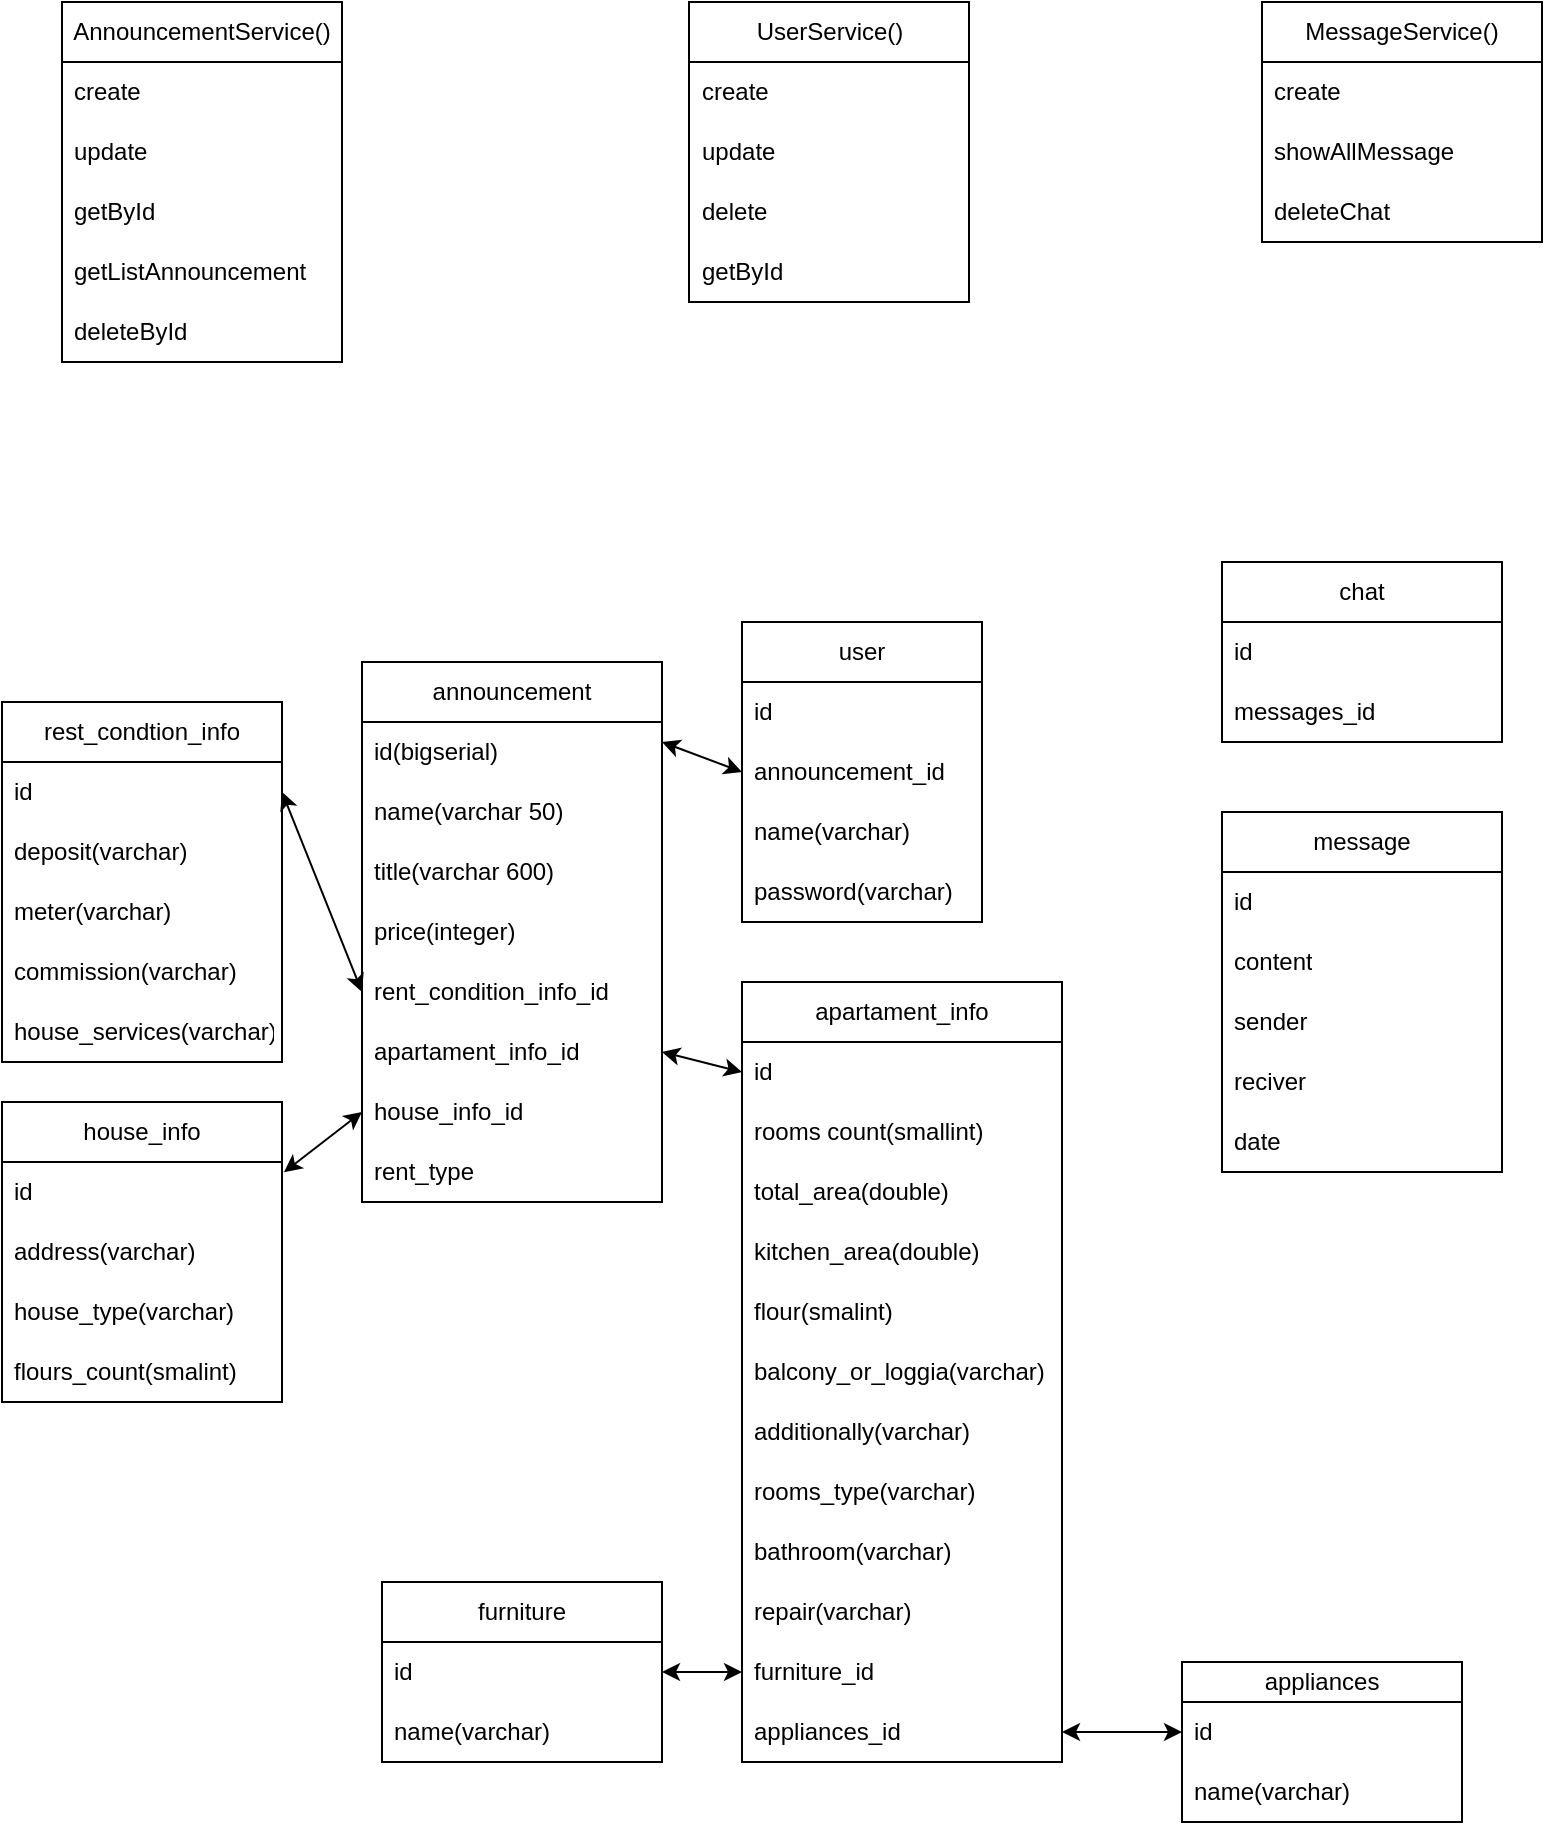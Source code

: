<mxfile version="24.0.2" type="google">
  <diagram name="Страница — 1" id="BuLp7s3kpKtdlx03Ll2p">
    <mxGraphModel grid="1" page="1" gridSize="10" guides="1" tooltips="1" connect="1" arrows="1" fold="1" pageScale="1" pageWidth="827" pageHeight="1169" math="0" shadow="0">
      <root>
        <mxCell id="0" />
        <mxCell id="1" parent="0" />
        <mxCell id="GFk7fKNFczfKAr-RkVTL-69" value="announcement" style="swimlane;fontStyle=0;childLayout=stackLayout;horizontal=1;startSize=30;horizontalStack=0;resizeParent=1;resizeParentMax=0;resizeLast=0;collapsible=1;marginBottom=0;whiteSpace=wrap;html=1;" vertex="1" parent="1">
          <mxGeometry x="180" y="-830" width="150" height="270" as="geometry" />
        </mxCell>
        <mxCell id="GFk7fKNFczfKAr-RkVTL-70" value="id(bigserial)" style="text;strokeColor=none;fillColor=none;align=left;verticalAlign=middle;spacingLeft=4;spacingRight=4;overflow=hidden;points=[[0,0.5],[1,0.5]];portConstraint=eastwest;rotatable=0;whiteSpace=wrap;html=1;" vertex="1" parent="GFk7fKNFczfKAr-RkVTL-69">
          <mxGeometry y="30" width="150" height="30" as="geometry" />
        </mxCell>
        <mxCell id="GFk7fKNFczfKAr-RkVTL-71" value="name(varchar 50)" style="text;strokeColor=none;fillColor=none;align=left;verticalAlign=middle;spacingLeft=4;spacingRight=4;overflow=hidden;points=[[0,0.5],[1,0.5]];portConstraint=eastwest;rotatable=0;whiteSpace=wrap;html=1;" vertex="1" parent="GFk7fKNFczfKAr-RkVTL-69">
          <mxGeometry y="60" width="150" height="30" as="geometry" />
        </mxCell>
        <mxCell id="GFk7fKNFczfKAr-RkVTL-72" value="title(varchar 600)" style="text;strokeColor=none;fillColor=none;align=left;verticalAlign=middle;spacingLeft=4;spacingRight=4;overflow=hidden;points=[[0,0.5],[1,0.5]];portConstraint=eastwest;rotatable=0;whiteSpace=wrap;html=1;" vertex="1" parent="GFk7fKNFczfKAr-RkVTL-69">
          <mxGeometry y="90" width="150" height="30" as="geometry" />
        </mxCell>
        <mxCell id="GFk7fKNFczfKAr-RkVTL-73" value="price(integer)" style="text;strokeColor=none;fillColor=none;align=left;verticalAlign=middle;spacingLeft=4;spacingRight=4;overflow=hidden;points=[[0,0.5],[1,0.5]];portConstraint=eastwest;rotatable=0;whiteSpace=wrap;html=1;" vertex="1" parent="GFk7fKNFczfKAr-RkVTL-69">
          <mxGeometry y="120" width="150" height="30" as="geometry" />
        </mxCell>
        <mxCell id="GFk7fKNFczfKAr-RkVTL-74" value="rent_condition_info_id" style="text;strokeColor=none;fillColor=none;align=left;verticalAlign=middle;spacingLeft=4;spacingRight=4;overflow=hidden;points=[[0,0.5],[1,0.5]];portConstraint=eastwest;rotatable=0;whiteSpace=wrap;html=1;" vertex="1" parent="GFk7fKNFczfKAr-RkVTL-69">
          <mxGeometry y="150" width="150" height="30" as="geometry" />
        </mxCell>
        <mxCell id="GFk7fKNFczfKAr-RkVTL-75" value="apartament_info_id" style="text;strokeColor=none;fillColor=none;align=left;verticalAlign=middle;spacingLeft=4;spacingRight=4;overflow=hidden;points=[[0,0.5],[1,0.5]];portConstraint=eastwest;rotatable=0;whiteSpace=wrap;html=1;" vertex="1" parent="GFk7fKNFczfKAr-RkVTL-69">
          <mxGeometry y="180" width="150" height="30" as="geometry" />
        </mxCell>
        <mxCell id="GFk7fKNFczfKAr-RkVTL-113" value="house_info_id" style="text;strokeColor=none;fillColor=none;align=left;verticalAlign=middle;spacingLeft=4;spacingRight=4;overflow=hidden;points=[[0,0.5],[1,0.5]];portConstraint=eastwest;rotatable=0;whiteSpace=wrap;html=1;" vertex="1" parent="GFk7fKNFczfKAr-RkVTL-69">
          <mxGeometry y="210" width="150" height="30" as="geometry" />
        </mxCell>
        <mxCell id="GFk7fKNFczfKAr-RkVTL-76" value="rent_type" style="text;strokeColor=none;fillColor=none;align=left;verticalAlign=middle;spacingLeft=4;spacingRight=4;overflow=hidden;points=[[0,0.5],[1,0.5]];portConstraint=eastwest;rotatable=0;whiteSpace=wrap;html=1;" vertex="1" parent="GFk7fKNFczfKAr-RkVTL-69">
          <mxGeometry y="240" width="150" height="30" as="geometry" />
        </mxCell>
        <mxCell id="GFk7fKNFczfKAr-RkVTL-77" value="user" style="swimlane;fontStyle=0;childLayout=stackLayout;horizontal=1;startSize=30;horizontalStack=0;resizeParent=1;resizeParentMax=0;resizeLast=0;collapsible=1;marginBottom=0;whiteSpace=wrap;html=1;" vertex="1" parent="1">
          <mxGeometry x="370" y="-850" width="120" height="150" as="geometry" />
        </mxCell>
        <mxCell id="GFk7fKNFczfKAr-RkVTL-78" value="id" style="text;strokeColor=none;fillColor=none;align=left;verticalAlign=middle;spacingLeft=4;spacingRight=4;overflow=hidden;points=[[0,0.5],[1,0.5]];portConstraint=eastwest;rotatable=0;whiteSpace=wrap;html=1;" vertex="1" parent="GFk7fKNFczfKAr-RkVTL-77">
          <mxGeometry y="30" width="120" height="30" as="geometry" />
        </mxCell>
        <mxCell id="GFk7fKNFczfKAr-RkVTL-79" value="announcement_id" style="text;strokeColor=none;fillColor=none;align=left;verticalAlign=middle;spacingLeft=4;spacingRight=4;overflow=hidden;points=[[0,0.5],[1,0.5]];portConstraint=eastwest;rotatable=0;whiteSpace=wrap;html=1;" vertex="1" parent="GFk7fKNFczfKAr-RkVTL-77">
          <mxGeometry y="60" width="120" height="30" as="geometry" />
        </mxCell>
        <mxCell id="GFk7fKNFczfKAr-RkVTL-80" value="name(varchar)" style="text;strokeColor=none;fillColor=none;align=left;verticalAlign=middle;spacingLeft=4;spacingRight=4;overflow=hidden;points=[[0,0.5],[1,0.5]];portConstraint=eastwest;rotatable=0;whiteSpace=wrap;html=1;" vertex="1" parent="GFk7fKNFczfKAr-RkVTL-77">
          <mxGeometry y="90" width="120" height="30" as="geometry" />
        </mxCell>
        <mxCell id="GFk7fKNFczfKAr-RkVTL-81" value="password(varchar)" style="text;strokeColor=none;fillColor=none;align=left;verticalAlign=middle;spacingLeft=4;spacingRight=4;overflow=hidden;points=[[0,0.5],[1,0.5]];portConstraint=eastwest;rotatable=0;whiteSpace=wrap;html=1;" vertex="1" parent="GFk7fKNFczfKAr-RkVTL-77">
          <mxGeometry y="120" width="120" height="30" as="geometry" />
        </mxCell>
        <mxCell id="GFk7fKNFczfKAr-RkVTL-82" value="" style="endArrow=classic;startArrow=classic;html=1;rounded=0;exitX=1;exitY=0.5;exitDx=0;exitDy=0;entryX=0;entryY=0.5;entryDx=0;entryDy=0;" edge="1" parent="1" target="GFk7fKNFczfKAr-RkVTL-79">
          <mxGeometry width="50" height="50" relative="1" as="geometry">
            <mxPoint x="330" y="-790" as="sourcePoint" />
            <mxPoint x="370" y="-780" as="targetPoint" />
          </mxGeometry>
        </mxCell>
        <mxCell id="GFk7fKNFczfKAr-RkVTL-83" value="rest_condtion_info" style="swimlane;fontStyle=0;childLayout=stackLayout;horizontal=1;startSize=30;horizontalStack=0;resizeParent=1;resizeParentMax=0;resizeLast=0;collapsible=1;marginBottom=0;whiteSpace=wrap;html=1;" vertex="1" parent="1">
          <mxGeometry y="-810" width="140" height="180" as="geometry" />
        </mxCell>
        <mxCell id="GFk7fKNFczfKAr-RkVTL-84" value="id" style="text;strokeColor=none;fillColor=none;align=left;verticalAlign=middle;spacingLeft=4;spacingRight=4;overflow=hidden;points=[[0,0.5],[1,0.5]];portConstraint=eastwest;rotatable=0;whiteSpace=wrap;html=1;" vertex="1" parent="GFk7fKNFczfKAr-RkVTL-83">
          <mxGeometry y="30" width="140" height="30" as="geometry" />
        </mxCell>
        <mxCell id="GFk7fKNFczfKAr-RkVTL-85" value="deposit(varchar)" style="text;strokeColor=none;fillColor=none;align=left;verticalAlign=middle;spacingLeft=4;spacingRight=4;overflow=hidden;points=[[0,0.5],[1,0.5]];portConstraint=eastwest;rotatable=0;whiteSpace=wrap;html=1;" vertex="1" parent="GFk7fKNFczfKAr-RkVTL-83">
          <mxGeometry y="60" width="140" height="30" as="geometry" />
        </mxCell>
        <mxCell id="GFk7fKNFczfKAr-RkVTL-86" value="meter(varchar)" style="text;strokeColor=none;fillColor=none;align=left;verticalAlign=middle;spacingLeft=4;spacingRight=4;overflow=hidden;points=[[0,0.5],[1,0.5]];portConstraint=eastwest;rotatable=0;whiteSpace=wrap;html=1;" vertex="1" parent="GFk7fKNFczfKAr-RkVTL-83">
          <mxGeometry y="90" width="140" height="30" as="geometry" />
        </mxCell>
        <mxCell id="GFk7fKNFczfKAr-RkVTL-87" value="commission(varchar)" style="text;strokeColor=none;fillColor=none;align=left;verticalAlign=middle;spacingLeft=4;spacingRight=4;overflow=hidden;points=[[0,0.5],[1,0.5]];portConstraint=eastwest;rotatable=0;whiteSpace=wrap;html=1;" vertex="1" parent="GFk7fKNFczfKAr-RkVTL-83">
          <mxGeometry y="120" width="140" height="30" as="geometry" />
        </mxCell>
        <mxCell id="GFk7fKNFczfKAr-RkVTL-88" value="house_services(varchar)" style="text;strokeColor=none;fillColor=none;align=left;verticalAlign=middle;spacingLeft=4;spacingRight=4;overflow=hidden;points=[[0,0.5],[1,0.5]];portConstraint=eastwest;rotatable=0;whiteSpace=wrap;html=1;" vertex="1" parent="GFk7fKNFczfKAr-RkVTL-83">
          <mxGeometry y="150" width="140" height="30" as="geometry" />
        </mxCell>
        <mxCell id="GFk7fKNFczfKAr-RkVTL-89" value="" style="endArrow=classic;startArrow=classic;html=1;rounded=0;exitX=1;exitY=0.5;exitDx=0;exitDy=0;entryX=0;entryY=0.5;entryDx=0;entryDy=0;" edge="1" parent="1" source="GFk7fKNFczfKAr-RkVTL-84" target="GFk7fKNFczfKAr-RkVTL-74">
          <mxGeometry width="50" height="50" relative="1" as="geometry">
            <mxPoint x="170" y="-610" as="sourcePoint" />
            <mxPoint x="180" y="-660" as="targetPoint" />
          </mxGeometry>
        </mxCell>
        <mxCell id="GFk7fKNFczfKAr-RkVTL-90" value="apartament_info" style="swimlane;fontStyle=0;childLayout=stackLayout;horizontal=1;startSize=30;horizontalStack=0;resizeParent=1;resizeParentMax=0;resizeLast=0;collapsible=1;marginBottom=0;whiteSpace=wrap;html=1;" vertex="1" parent="1">
          <mxGeometry x="370" y="-670" width="160" height="390" as="geometry" />
        </mxCell>
        <mxCell id="GFk7fKNFczfKAr-RkVTL-91" value="id" style="text;strokeColor=none;fillColor=none;align=left;verticalAlign=middle;spacingLeft=4;spacingRight=4;overflow=hidden;points=[[0,0.5],[1,0.5]];portConstraint=eastwest;rotatable=0;whiteSpace=wrap;html=1;" vertex="1" parent="GFk7fKNFczfKAr-RkVTL-90">
          <mxGeometry y="30" width="160" height="30" as="geometry" />
        </mxCell>
        <mxCell id="GFk7fKNFczfKAr-RkVTL-92" value="rooms count(smallint)" style="text;strokeColor=none;fillColor=none;align=left;verticalAlign=middle;spacingLeft=4;spacingRight=4;overflow=hidden;points=[[0,0.5],[1,0.5]];portConstraint=eastwest;rotatable=0;whiteSpace=wrap;html=1;" vertex="1" parent="GFk7fKNFczfKAr-RkVTL-90">
          <mxGeometry y="60" width="160" height="30" as="geometry" />
        </mxCell>
        <mxCell id="GFk7fKNFczfKAr-RkVTL-93" value="total_area(double)" style="text;strokeColor=none;fillColor=none;align=left;verticalAlign=middle;spacingLeft=4;spacingRight=4;overflow=hidden;points=[[0,0.5],[1,0.5]];portConstraint=eastwest;rotatable=0;whiteSpace=wrap;html=1;" vertex="1" parent="GFk7fKNFczfKAr-RkVTL-90">
          <mxGeometry y="90" width="160" height="30" as="geometry" />
        </mxCell>
        <mxCell id="GFk7fKNFczfKAr-RkVTL-94" value="kitchen_area(double)" style="text;strokeColor=none;fillColor=none;align=left;verticalAlign=middle;spacingLeft=4;spacingRight=4;overflow=hidden;points=[[0,0.5],[1,0.5]];portConstraint=eastwest;rotatable=0;whiteSpace=wrap;html=1;" vertex="1" parent="GFk7fKNFczfKAr-RkVTL-90">
          <mxGeometry y="120" width="160" height="30" as="geometry" />
        </mxCell>
        <mxCell id="GFk7fKNFczfKAr-RkVTL-95" value="flour(smalint)" style="text;strokeColor=none;fillColor=none;align=left;verticalAlign=middle;spacingLeft=4;spacingRight=4;overflow=hidden;points=[[0,0.5],[1,0.5]];portConstraint=eastwest;rotatable=0;whiteSpace=wrap;html=1;" vertex="1" parent="GFk7fKNFczfKAr-RkVTL-90">
          <mxGeometry y="150" width="160" height="30" as="geometry" />
        </mxCell>
        <mxCell id="GFk7fKNFczfKAr-RkVTL-96" value="balcony_or_loggia(varchar)" style="text;strokeColor=none;fillColor=none;align=left;verticalAlign=middle;spacingLeft=4;spacingRight=4;overflow=hidden;points=[[0,0.5],[1,0.5]];portConstraint=eastwest;rotatable=0;whiteSpace=wrap;html=1;" vertex="1" parent="GFk7fKNFczfKAr-RkVTL-90">
          <mxGeometry y="180" width="160" height="30" as="geometry" />
        </mxCell>
        <mxCell id="GFk7fKNFczfKAr-RkVTL-97" value="additionally(varchar)" style="text;strokeColor=none;fillColor=none;align=left;verticalAlign=middle;spacingLeft=4;spacingRight=4;overflow=hidden;points=[[0,0.5],[1,0.5]];portConstraint=eastwest;rotatable=0;whiteSpace=wrap;html=1;" vertex="1" parent="GFk7fKNFczfKAr-RkVTL-90">
          <mxGeometry y="210" width="160" height="30" as="geometry" />
        </mxCell>
        <mxCell id="GFk7fKNFczfKAr-RkVTL-98" value="rooms_type(varchar)" style="text;strokeColor=none;fillColor=none;align=left;verticalAlign=middle;spacingLeft=4;spacingRight=4;overflow=hidden;points=[[0,0.5],[1,0.5]];portConstraint=eastwest;rotatable=0;whiteSpace=wrap;html=1;" vertex="1" parent="GFk7fKNFczfKAr-RkVTL-90">
          <mxGeometry y="240" width="160" height="30" as="geometry" />
        </mxCell>
        <mxCell id="GFk7fKNFczfKAr-RkVTL-99" value="bathroom(varchar)" style="text;strokeColor=none;fillColor=none;align=left;verticalAlign=middle;spacingLeft=4;spacingRight=4;overflow=hidden;points=[[0,0.5],[1,0.5]];portConstraint=eastwest;rotatable=0;whiteSpace=wrap;html=1;" vertex="1" parent="GFk7fKNFczfKAr-RkVTL-90">
          <mxGeometry y="270" width="160" height="30" as="geometry" />
        </mxCell>
        <mxCell id="GFk7fKNFczfKAr-RkVTL-100" value="repair(varchar)" style="text;strokeColor=none;fillColor=none;align=left;verticalAlign=middle;spacingLeft=4;spacingRight=4;overflow=hidden;points=[[0,0.5],[1,0.5]];portConstraint=eastwest;rotatable=0;whiteSpace=wrap;html=1;" vertex="1" parent="GFk7fKNFczfKAr-RkVTL-90">
          <mxGeometry y="300" width="160" height="30" as="geometry" />
        </mxCell>
        <mxCell id="GFk7fKNFczfKAr-RkVTL-101" value="furniture_id" style="text;strokeColor=none;fillColor=none;align=left;verticalAlign=middle;spacingLeft=4;spacingRight=4;overflow=hidden;points=[[0,0.5],[1,0.5]];portConstraint=eastwest;rotatable=0;whiteSpace=wrap;html=1;" vertex="1" parent="GFk7fKNFczfKAr-RkVTL-90">
          <mxGeometry y="330" width="160" height="30" as="geometry" />
        </mxCell>
        <mxCell id="GFk7fKNFczfKAr-RkVTL-102" value="appliances_id" style="text;strokeColor=none;fillColor=none;align=left;verticalAlign=middle;spacingLeft=4;spacingRight=4;overflow=hidden;points=[[0,0.5],[1,0.5]];portConstraint=eastwest;rotatable=0;whiteSpace=wrap;html=1;" vertex="1" parent="GFk7fKNFczfKAr-RkVTL-90">
          <mxGeometry y="360" width="160" height="30" as="geometry" />
        </mxCell>
        <mxCell id="GFk7fKNFczfKAr-RkVTL-112" style="edgeStyle=orthogonalEdgeStyle;rounded=0;orthogonalLoop=1;jettySize=auto;html=1;exitX=1;exitY=0.5;exitDx=0;exitDy=0;" edge="1" parent="GFk7fKNFczfKAr-RkVTL-90" source="GFk7fKNFczfKAr-RkVTL-94" target="GFk7fKNFczfKAr-RkVTL-94">
          <mxGeometry relative="1" as="geometry" />
        </mxCell>
        <mxCell id="GFk7fKNFczfKAr-RkVTL-103" value="" style="endArrow=classic;startArrow=classic;html=1;rounded=0;exitX=1;exitY=0.5;exitDx=0;exitDy=0;entryX=0;entryY=0.5;entryDx=0;entryDy=0;" edge="1" parent="1" source="GFk7fKNFczfKAr-RkVTL-75" target="GFk7fKNFczfKAr-RkVTL-91">
          <mxGeometry width="50" height="50" relative="1" as="geometry">
            <mxPoint x="410" y="-490" as="sourcePoint" />
            <mxPoint x="370" y="-620" as="targetPoint" />
          </mxGeometry>
        </mxCell>
        <mxCell id="GFk7fKNFczfKAr-RkVTL-104" value="furniture" style="swimlane;fontStyle=0;childLayout=stackLayout;horizontal=1;startSize=30;horizontalStack=0;resizeParent=1;resizeParentMax=0;resizeLast=0;collapsible=1;marginBottom=0;whiteSpace=wrap;html=1;" vertex="1" parent="1">
          <mxGeometry x="190" y="-370" width="140" height="90" as="geometry" />
        </mxCell>
        <mxCell id="GFk7fKNFczfKAr-RkVTL-105" value="id" style="text;strokeColor=none;fillColor=none;align=left;verticalAlign=middle;spacingLeft=4;spacingRight=4;overflow=hidden;points=[[0,0.5],[1,0.5]];portConstraint=eastwest;rotatable=0;whiteSpace=wrap;html=1;" vertex="1" parent="GFk7fKNFczfKAr-RkVTL-104">
          <mxGeometry y="30" width="140" height="30" as="geometry" />
        </mxCell>
        <mxCell id="GFk7fKNFczfKAr-RkVTL-106" value="name(varchar)" style="text;strokeColor=none;fillColor=none;align=left;verticalAlign=middle;spacingLeft=4;spacingRight=4;overflow=hidden;points=[[0,0.5],[1,0.5]];portConstraint=eastwest;rotatable=0;whiteSpace=wrap;html=1;" vertex="1" parent="GFk7fKNFczfKAr-RkVTL-104">
          <mxGeometry y="60" width="140" height="30" as="geometry" />
        </mxCell>
        <mxCell id="GFk7fKNFczfKAr-RkVTL-107" value="" style="endArrow=classic;startArrow=classic;html=1;rounded=0;exitX=1;exitY=0.5;exitDx=0;exitDy=0;entryX=0;entryY=0.5;entryDx=0;entryDy=0;" edge="1" parent="1" source="GFk7fKNFczfKAr-RkVTL-105" target="GFk7fKNFczfKAr-RkVTL-101">
          <mxGeometry width="50" height="50" relative="1" as="geometry">
            <mxPoint x="404" y="-260" as="sourcePoint" />
            <mxPoint x="390" y="-250" as="targetPoint" />
          </mxGeometry>
        </mxCell>
        <mxCell id="GFk7fKNFczfKAr-RkVTL-108" value="appliances" style="swimlane;fontStyle=0;childLayout=stackLayout;horizontal=1;startSize=20;horizontalStack=0;resizeParent=1;resizeParentMax=0;resizeLast=0;collapsible=1;marginBottom=0;whiteSpace=wrap;html=1;" vertex="1" parent="1">
          <mxGeometry x="590" y="-330" width="140" height="80" as="geometry" />
        </mxCell>
        <mxCell id="GFk7fKNFczfKAr-RkVTL-109" value="id" style="text;strokeColor=none;fillColor=none;align=left;verticalAlign=middle;spacingLeft=4;spacingRight=4;overflow=hidden;points=[[0,0.5],[1,0.5]];portConstraint=eastwest;rotatable=0;whiteSpace=wrap;html=1;" vertex="1" parent="GFk7fKNFczfKAr-RkVTL-108">
          <mxGeometry y="20" width="140" height="30" as="geometry" />
        </mxCell>
        <mxCell id="GFk7fKNFczfKAr-RkVTL-110" value="name(varchar)" style="text;strokeColor=none;fillColor=none;align=left;verticalAlign=middle;spacingLeft=4;spacingRight=4;overflow=hidden;points=[[0,0.5],[1,0.5]];portConstraint=eastwest;rotatable=0;whiteSpace=wrap;html=1;" vertex="1" parent="GFk7fKNFczfKAr-RkVTL-108">
          <mxGeometry y="50" width="140" height="30" as="geometry" />
        </mxCell>
        <mxCell id="GFk7fKNFczfKAr-RkVTL-111" value="" style="endArrow=classic;startArrow=classic;html=1;rounded=0;exitX=1;exitY=0.5;exitDx=0;exitDy=0;entryX=0;entryY=0.5;entryDx=0;entryDy=0;" edge="1" parent="1" source="GFk7fKNFczfKAr-RkVTL-102" target="GFk7fKNFczfKAr-RkVTL-109">
          <mxGeometry width="50" height="50" relative="1" as="geometry">
            <mxPoint x="540" y="-250" as="sourcePoint" />
            <mxPoint x="580" y="-295" as="targetPoint" />
          </mxGeometry>
        </mxCell>
        <mxCell id="GFk7fKNFczfKAr-RkVTL-114" value="house_info" style="swimlane;fontStyle=0;childLayout=stackLayout;horizontal=1;startSize=30;horizontalStack=0;resizeParent=1;resizeParentMax=0;resizeLast=0;collapsible=1;marginBottom=0;whiteSpace=wrap;html=1;" vertex="1" parent="1">
          <mxGeometry y="-610" width="140" height="150" as="geometry" />
        </mxCell>
        <mxCell id="GFk7fKNFczfKAr-RkVTL-118" value="id" style="text;strokeColor=none;fillColor=none;align=left;verticalAlign=middle;spacingLeft=4;spacingRight=4;overflow=hidden;points=[[0,0.5],[1,0.5]];portConstraint=eastwest;rotatable=0;whiteSpace=wrap;html=1;" vertex="1" parent="GFk7fKNFczfKAr-RkVTL-114">
          <mxGeometry y="30" width="140" height="30" as="geometry" />
        </mxCell>
        <mxCell id="GFk7fKNFczfKAr-RkVTL-119" value="address(varchar)" style="text;strokeColor=none;fillColor=none;align=left;verticalAlign=middle;spacingLeft=4;spacingRight=4;overflow=hidden;points=[[0,0.5],[1,0.5]];portConstraint=eastwest;rotatable=0;whiteSpace=wrap;html=1;" vertex="1" parent="GFk7fKNFczfKAr-RkVTL-114">
          <mxGeometry y="60" width="140" height="30" as="geometry" />
        </mxCell>
        <mxCell id="GFk7fKNFczfKAr-RkVTL-115" value="house_type(varchar)" style="text;strokeColor=none;fillColor=none;align=left;verticalAlign=middle;spacingLeft=4;spacingRight=4;overflow=hidden;points=[[0,0.5],[1,0.5]];portConstraint=eastwest;rotatable=0;whiteSpace=wrap;html=1;" vertex="1" parent="GFk7fKNFczfKAr-RkVTL-114">
          <mxGeometry y="90" width="140" height="30" as="geometry" />
        </mxCell>
        <mxCell id="GFk7fKNFczfKAr-RkVTL-116" value="flours_count(smalint)" style="text;strokeColor=none;fillColor=none;align=left;verticalAlign=middle;spacingLeft=4;spacingRight=4;overflow=hidden;points=[[0,0.5],[1,0.5]];portConstraint=eastwest;rotatable=0;whiteSpace=wrap;html=1;" vertex="1" parent="GFk7fKNFczfKAr-RkVTL-114">
          <mxGeometry y="120" width="140" height="30" as="geometry" />
        </mxCell>
        <mxCell id="GFk7fKNFczfKAr-RkVTL-121" value="" style="endArrow=classic;startArrow=classic;html=1;rounded=0;entryX=0;entryY=0.5;entryDx=0;entryDy=0;exitX=1.007;exitY=0.171;exitDx=0;exitDy=0;exitPerimeter=0;" edge="1" parent="1" source="GFk7fKNFczfKAr-RkVTL-118" target="GFk7fKNFczfKAr-RkVTL-113">
          <mxGeometry width="50" height="50" relative="1" as="geometry">
            <mxPoint x="140" y="-560" as="sourcePoint" />
            <mxPoint x="190" y="-610" as="targetPoint" />
          </mxGeometry>
        </mxCell>
        <mxCell id="GFk7fKNFczfKAr-RkVTL-122" value="AnnouncementService()" style="swimlane;fontStyle=0;childLayout=stackLayout;horizontal=1;startSize=30;horizontalStack=0;resizeParent=1;resizeParentMax=0;resizeLast=0;collapsible=1;marginBottom=0;whiteSpace=wrap;html=1;" vertex="1" parent="1">
          <mxGeometry x="30" y="-1160" width="140" height="180" as="geometry" />
        </mxCell>
        <mxCell id="GFk7fKNFczfKAr-RkVTL-123" value="create" style="text;strokeColor=none;fillColor=none;align=left;verticalAlign=middle;spacingLeft=4;spacingRight=4;overflow=hidden;points=[[0,0.5],[1,0.5]];portConstraint=eastwest;rotatable=0;whiteSpace=wrap;html=1;" vertex="1" parent="GFk7fKNFczfKAr-RkVTL-122">
          <mxGeometry y="30" width="140" height="30" as="geometry" />
        </mxCell>
        <mxCell id="GFk7fKNFczfKAr-RkVTL-124" value="update" style="text;strokeColor=none;fillColor=none;align=left;verticalAlign=middle;spacingLeft=4;spacingRight=4;overflow=hidden;points=[[0,0.5],[1,0.5]];portConstraint=eastwest;rotatable=0;whiteSpace=wrap;html=1;" vertex="1" parent="GFk7fKNFczfKAr-RkVTL-122">
          <mxGeometry y="60" width="140" height="30" as="geometry" />
        </mxCell>
        <mxCell id="GFk7fKNFczfKAr-RkVTL-125" value="getById" style="text;strokeColor=none;fillColor=none;align=left;verticalAlign=middle;spacingLeft=4;spacingRight=4;overflow=hidden;points=[[0,0.5],[1,0.5]];portConstraint=eastwest;rotatable=0;whiteSpace=wrap;html=1;" vertex="1" parent="GFk7fKNFczfKAr-RkVTL-122">
          <mxGeometry y="90" width="140" height="30" as="geometry" />
        </mxCell>
        <mxCell id="GFk7fKNFczfKAr-RkVTL-128" value="getListAnnouncement" style="text;strokeColor=none;fillColor=none;align=left;verticalAlign=middle;spacingLeft=4;spacingRight=4;overflow=hidden;points=[[0,0.5],[1,0.5]];portConstraint=eastwest;rotatable=0;whiteSpace=wrap;html=1;" vertex="1" parent="GFk7fKNFczfKAr-RkVTL-122">
          <mxGeometry y="120" width="140" height="30" as="geometry" />
        </mxCell>
        <mxCell id="GFk7fKNFczfKAr-RkVTL-129" value="deleteById" style="text;strokeColor=none;fillColor=none;align=left;verticalAlign=middle;spacingLeft=4;spacingRight=4;overflow=hidden;points=[[0,0.5],[1,0.5]];portConstraint=eastwest;rotatable=0;whiteSpace=wrap;html=1;" vertex="1" parent="GFk7fKNFczfKAr-RkVTL-122">
          <mxGeometry y="150" width="140" height="30" as="geometry" />
        </mxCell>
        <mxCell id="GFk7fKNFczfKAr-RkVTL-130" value="UserService()" style="swimlane;fontStyle=0;childLayout=stackLayout;horizontal=1;startSize=30;horizontalStack=0;resizeParent=1;resizeParentMax=0;resizeLast=0;collapsible=1;marginBottom=0;whiteSpace=wrap;html=1;" vertex="1" parent="1">
          <mxGeometry x="343.5" y="-1160" width="140" height="150" as="geometry" />
        </mxCell>
        <mxCell id="GFk7fKNFczfKAr-RkVTL-131" value="create" style="text;strokeColor=none;fillColor=none;align=left;verticalAlign=middle;spacingLeft=4;spacingRight=4;overflow=hidden;points=[[0,0.5],[1,0.5]];portConstraint=eastwest;rotatable=0;whiteSpace=wrap;html=1;" vertex="1" parent="GFk7fKNFczfKAr-RkVTL-130">
          <mxGeometry y="30" width="140" height="30" as="geometry" />
        </mxCell>
        <mxCell id="GFk7fKNFczfKAr-RkVTL-132" value="update" style="text;strokeColor=none;fillColor=none;align=left;verticalAlign=middle;spacingLeft=4;spacingRight=4;overflow=hidden;points=[[0,0.5],[1,0.5]];portConstraint=eastwest;rotatable=0;whiteSpace=wrap;html=1;" vertex="1" parent="GFk7fKNFczfKAr-RkVTL-130">
          <mxGeometry y="60" width="140" height="30" as="geometry" />
        </mxCell>
        <mxCell id="GFk7fKNFczfKAr-RkVTL-133" value="delete" style="text;strokeColor=none;fillColor=none;align=left;verticalAlign=middle;spacingLeft=4;spacingRight=4;overflow=hidden;points=[[0,0.5],[1,0.5]];portConstraint=eastwest;rotatable=0;whiteSpace=wrap;html=1;" vertex="1" parent="GFk7fKNFczfKAr-RkVTL-130">
          <mxGeometry y="90" width="140" height="30" as="geometry" />
        </mxCell>
        <mxCell id="GFk7fKNFczfKAr-RkVTL-134" value="getById" style="text;strokeColor=none;fillColor=none;align=left;verticalAlign=middle;spacingLeft=4;spacingRight=4;overflow=hidden;points=[[0,0.5],[1,0.5]];portConstraint=eastwest;rotatable=0;whiteSpace=wrap;html=1;" vertex="1" parent="GFk7fKNFczfKAr-RkVTL-130">
          <mxGeometry y="120" width="140" height="30" as="geometry" />
        </mxCell>
        <mxCell id="GFk7fKNFczfKAr-RkVTL-135" value="MessageService()" style="swimlane;fontStyle=0;childLayout=stackLayout;horizontal=1;startSize=30;horizontalStack=0;resizeParent=1;resizeParentMax=0;resizeLast=0;collapsible=1;marginBottom=0;whiteSpace=wrap;html=1;" vertex="1" parent="1">
          <mxGeometry x="630" y="-1160" width="140" height="120" as="geometry" />
        </mxCell>
        <mxCell id="GFk7fKNFczfKAr-RkVTL-136" value="create" style="text;strokeColor=none;fillColor=none;align=left;verticalAlign=middle;spacingLeft=4;spacingRight=4;overflow=hidden;points=[[0,0.5],[1,0.5]];portConstraint=eastwest;rotatable=0;whiteSpace=wrap;html=1;" vertex="1" parent="GFk7fKNFczfKAr-RkVTL-135">
          <mxGeometry y="30" width="140" height="30" as="geometry" />
        </mxCell>
        <mxCell id="GFk7fKNFczfKAr-RkVTL-137" value="showAllMessage" style="text;strokeColor=none;fillColor=none;align=left;verticalAlign=middle;spacingLeft=4;spacingRight=4;overflow=hidden;points=[[0,0.5],[1,0.5]];portConstraint=eastwest;rotatable=0;whiteSpace=wrap;html=1;" vertex="1" parent="GFk7fKNFczfKAr-RkVTL-135">
          <mxGeometry y="60" width="140" height="30" as="geometry" />
        </mxCell>
        <mxCell id="GFk7fKNFczfKAr-RkVTL-138" value="deleteChat" style="text;strokeColor=none;fillColor=none;align=left;verticalAlign=middle;spacingLeft=4;spacingRight=4;overflow=hidden;points=[[0,0.5],[1,0.5]];portConstraint=eastwest;rotatable=0;whiteSpace=wrap;html=1;" vertex="1" parent="GFk7fKNFczfKAr-RkVTL-135">
          <mxGeometry y="90" width="140" height="30" as="geometry" />
        </mxCell>
        <mxCell id="GFk7fKNFczfKAr-RkVTL-149" value="chat" style="swimlane;fontStyle=0;childLayout=stackLayout;horizontal=1;startSize=30;horizontalStack=0;resizeParent=1;resizeParentMax=0;resizeLast=0;collapsible=1;marginBottom=0;whiteSpace=wrap;html=1;" vertex="1" parent="1">
          <mxGeometry x="610" y="-880" width="140" height="90" as="geometry" />
        </mxCell>
        <mxCell id="GFk7fKNFczfKAr-RkVTL-150" value="id" style="text;strokeColor=none;fillColor=none;align=left;verticalAlign=middle;spacingLeft=4;spacingRight=4;overflow=hidden;points=[[0,0.5],[1,0.5]];portConstraint=eastwest;rotatable=0;whiteSpace=wrap;html=1;" vertex="1" parent="GFk7fKNFczfKAr-RkVTL-149">
          <mxGeometry y="30" width="140" height="30" as="geometry" />
        </mxCell>
        <mxCell id="GFk7fKNFczfKAr-RkVTL-151" value="messages_id" style="text;strokeColor=none;fillColor=none;align=left;verticalAlign=middle;spacingLeft=4;spacingRight=4;overflow=hidden;points=[[0,0.5],[1,0.5]];portConstraint=eastwest;rotatable=0;whiteSpace=wrap;html=1;" vertex="1" parent="GFk7fKNFczfKAr-RkVTL-149">
          <mxGeometry y="60" width="140" height="30" as="geometry" />
        </mxCell>
        <mxCell id="GFk7fKNFczfKAr-RkVTL-153" value="message" style="swimlane;fontStyle=0;childLayout=stackLayout;horizontal=1;startSize=30;horizontalStack=0;resizeParent=1;resizeParentMax=0;resizeLast=0;collapsible=1;marginBottom=0;whiteSpace=wrap;html=1;" vertex="1" parent="1">
          <mxGeometry x="610" y="-755" width="140" height="180" as="geometry" />
        </mxCell>
        <mxCell id="GFk7fKNFczfKAr-RkVTL-154" value="id" style="text;strokeColor=none;fillColor=none;align=left;verticalAlign=middle;spacingLeft=4;spacingRight=4;overflow=hidden;points=[[0,0.5],[1,0.5]];portConstraint=eastwest;rotatable=0;whiteSpace=wrap;html=1;" vertex="1" parent="GFk7fKNFczfKAr-RkVTL-153">
          <mxGeometry y="30" width="140" height="30" as="geometry" />
        </mxCell>
        <mxCell id="GFk7fKNFczfKAr-RkVTL-155" value="content" style="text;strokeColor=none;fillColor=none;align=left;verticalAlign=middle;spacingLeft=4;spacingRight=4;overflow=hidden;points=[[0,0.5],[1,0.5]];portConstraint=eastwest;rotatable=0;whiteSpace=wrap;html=1;" vertex="1" parent="GFk7fKNFczfKAr-RkVTL-153">
          <mxGeometry y="60" width="140" height="30" as="geometry" />
        </mxCell>
        <mxCell id="GFk7fKNFczfKAr-RkVTL-156" value="sender" style="text;strokeColor=none;fillColor=none;align=left;verticalAlign=middle;spacingLeft=4;spacingRight=4;overflow=hidden;points=[[0,0.5],[1,0.5]];portConstraint=eastwest;rotatable=0;whiteSpace=wrap;html=1;" vertex="1" parent="GFk7fKNFczfKAr-RkVTL-153">
          <mxGeometry y="90" width="140" height="30" as="geometry" />
        </mxCell>
        <mxCell id="GFk7fKNFczfKAr-RkVTL-157" value="reciver" style="text;strokeColor=none;fillColor=none;align=left;verticalAlign=middle;spacingLeft=4;spacingRight=4;overflow=hidden;points=[[0,0.5],[1,0.5]];portConstraint=eastwest;rotatable=0;whiteSpace=wrap;html=1;" vertex="1" parent="GFk7fKNFczfKAr-RkVTL-153">
          <mxGeometry y="120" width="140" height="30" as="geometry" />
        </mxCell>
        <mxCell id="GFk7fKNFczfKAr-RkVTL-159" value="date" style="text;strokeColor=none;fillColor=none;align=left;verticalAlign=middle;spacingLeft=4;spacingRight=4;overflow=hidden;points=[[0,0.5],[1,0.5]];portConstraint=eastwest;rotatable=0;whiteSpace=wrap;html=1;" vertex="1" parent="GFk7fKNFczfKAr-RkVTL-153">
          <mxGeometry y="150" width="140" height="30" as="geometry" />
        </mxCell>
      </root>
    </mxGraphModel>
  </diagram>
</mxfile>
